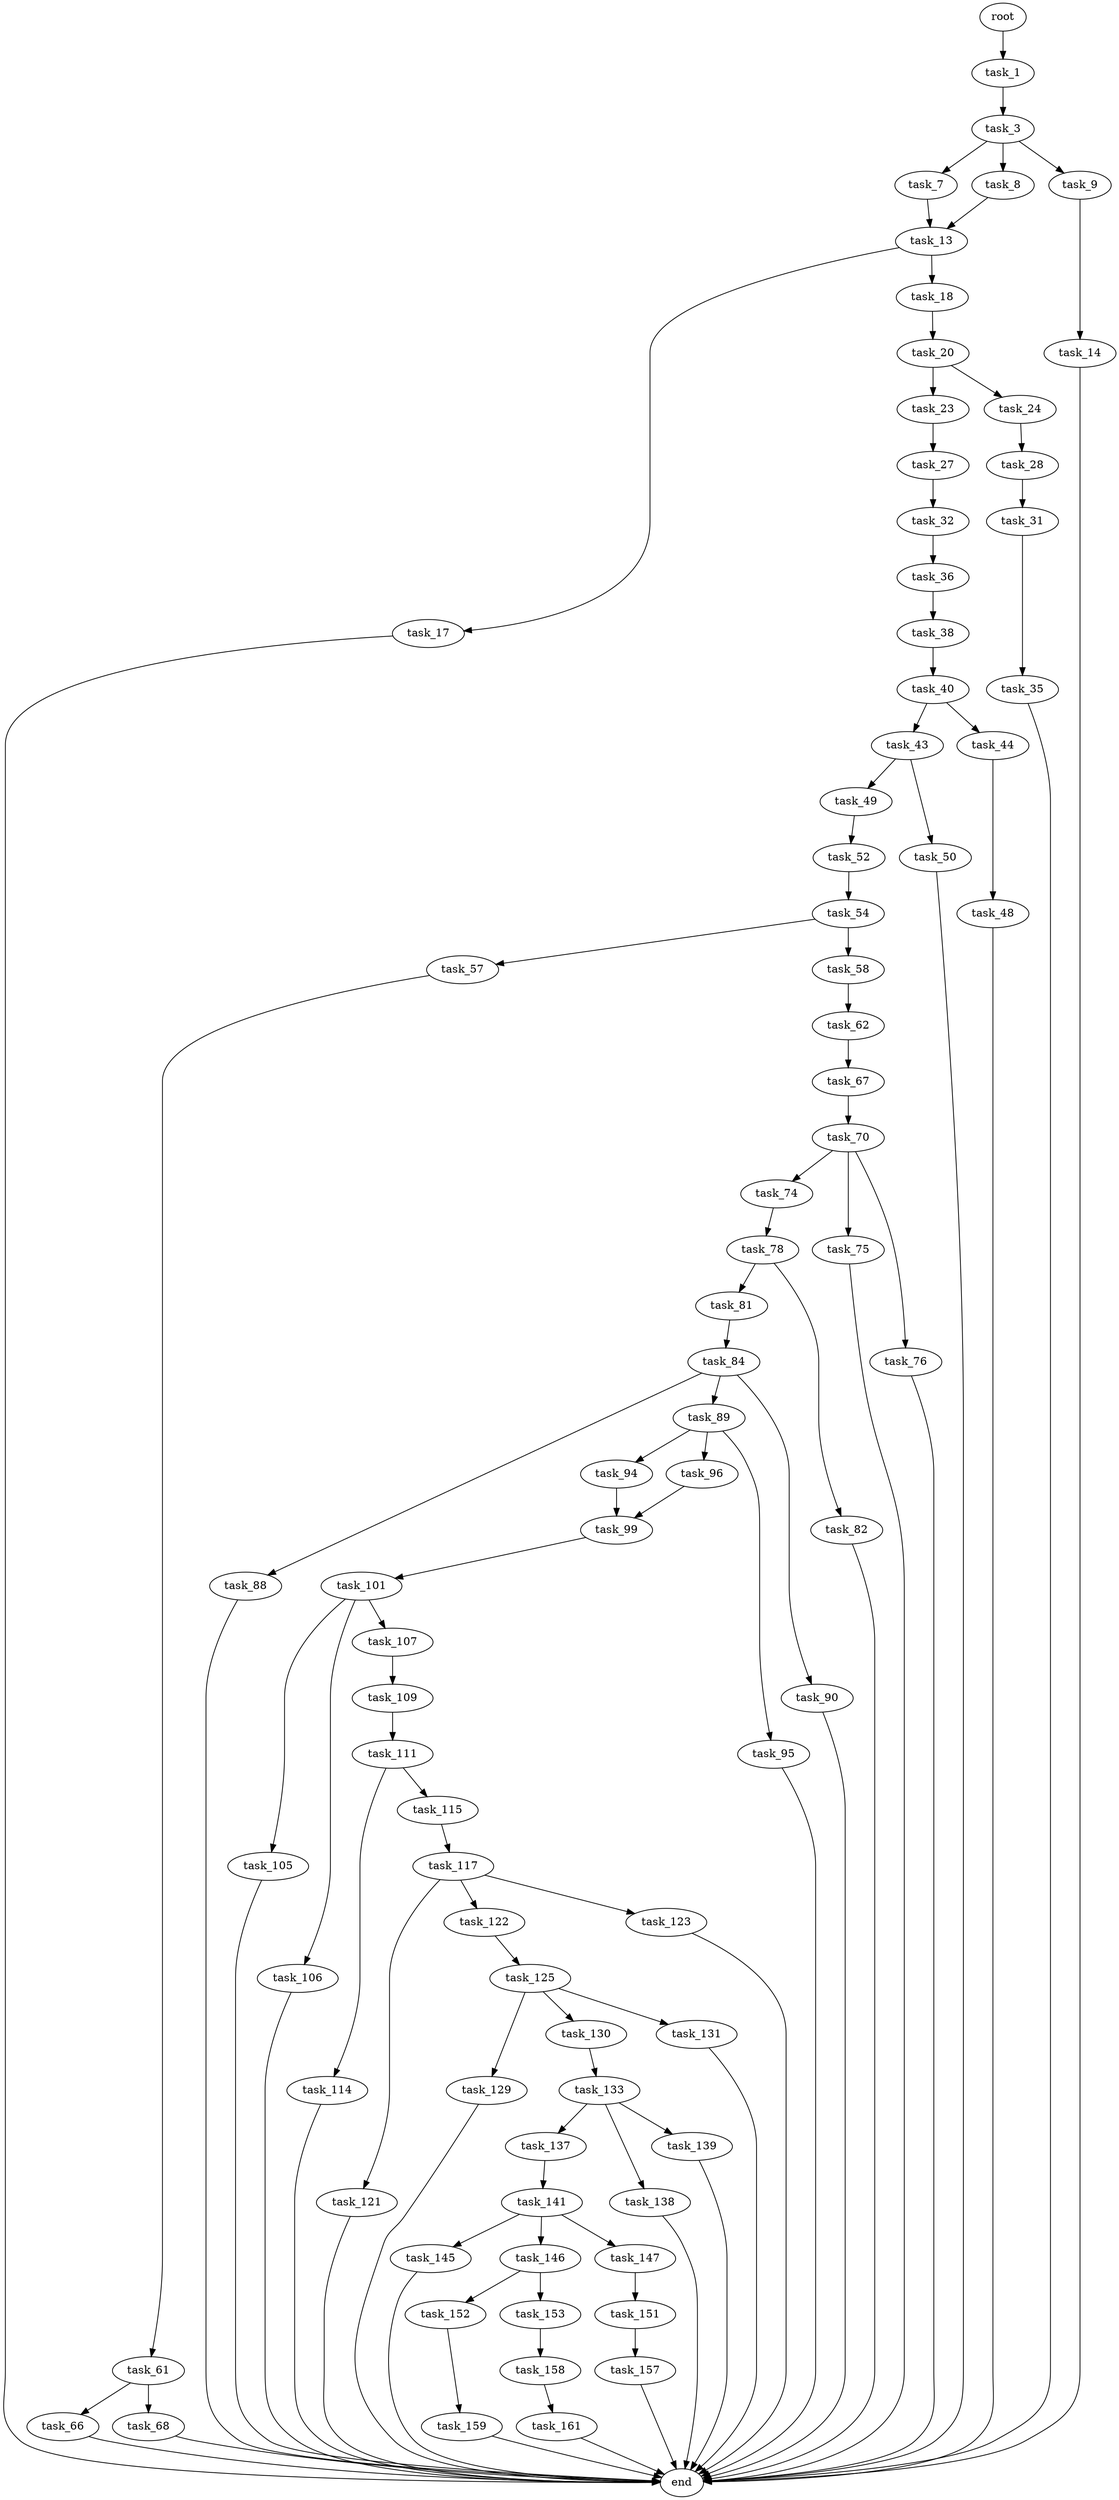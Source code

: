 digraph G {
  root [size="0.000000"];
  task_1 [size="8589934592.000000"];
  task_3 [size="782757789696.000000"];
  task_7 [size="10013935730.000000"];
  task_8 [size="7279767626.000000"];
  task_9 [size="2100098226.000000"];
  task_13 [size="35614162917.000000"];
  task_14 [size="903291334878.000000"];
  task_17 [size="31024961776.000000"];
  task_18 [size="12218067298.000000"];
  end [size="0.000000"];
  task_20 [size="1376146312.000000"];
  task_23 [size="234396431464.000000"];
  task_24 [size="13099073691.000000"];
  task_27 [size="422679577262.000000"];
  task_28 [size="8589934592.000000"];
  task_32 [size="1044699631.000000"];
  task_31 [size="330435825858.000000"];
  task_35 [size="362336354627.000000"];
  task_36 [size="771998273696.000000"];
  task_38 [size="261354596837.000000"];
  task_40 [size="782757789696.000000"];
  task_43 [size="173891913156.000000"];
  task_44 [size="26796896597.000000"];
  task_49 [size="12407792345.000000"];
  task_50 [size="223195423628.000000"];
  task_48 [size="4849006510.000000"];
  task_52 [size="549755813888.000000"];
  task_54 [size="1235212032.000000"];
  task_57 [size="19788006844.000000"];
  task_58 [size="7634193842.000000"];
  task_61 [size="8541857982.000000"];
  task_62 [size="18683786531.000000"];
  task_66 [size="19606561362.000000"];
  task_68 [size="9405694435.000000"];
  task_67 [size="120498027828.000000"];
  task_70 [size="26842818432.000000"];
  task_74 [size="68719476736.000000"];
  task_75 [size="736905490.000000"];
  task_76 [size="164676710373.000000"];
  task_78 [size="38747821098.000000"];
  task_81 [size="134217728000.000000"];
  task_82 [size="28991029248.000000"];
  task_84 [size="948091270.000000"];
  task_88 [size="549755813888.000000"];
  task_89 [size="87741521281.000000"];
  task_90 [size="373088072552.000000"];
  task_94 [size="152016709330.000000"];
  task_95 [size="32265693571.000000"];
  task_96 [size="44039273957.000000"];
  task_99 [size="8589934592.000000"];
  task_101 [size="549755813888.000000"];
  task_105 [size="149494405812.000000"];
  task_106 [size="20754592744.000000"];
  task_107 [size="9341355118.000000"];
  task_109 [size="20433516226.000000"];
  task_111 [size="1315003738.000000"];
  task_114 [size="549755813888.000000"];
  task_115 [size="1709797295.000000"];
  task_117 [size="368293445632.000000"];
  task_121 [size="17858451589.000000"];
  task_122 [size="134467253577.000000"];
  task_123 [size="68719476736.000000"];
  task_125 [size="12797695538.000000"];
  task_129 [size="8589934592.000000"];
  task_130 [size="782757789696.000000"];
  task_131 [size="549755813888.000000"];
  task_133 [size="25096926542.000000"];
  task_137 [size="38218879666.000000"];
  task_138 [size="231928233984.000000"];
  task_139 [size="782757789696.000000"];
  task_141 [size="18393528977.000000"];
  task_145 [size="31481960426.000000"];
  task_146 [size="231928233984.000000"];
  task_147 [size="465434507570.000000"];
  task_152 [size="1396250656.000000"];
  task_153 [size="1073741824000.000000"];
  task_151 [size="2095647863.000000"];
  task_157 [size="28991029248.000000"];
  task_159 [size="1053935047622.000000"];
  task_158 [size="25991929435.000000"];
  task_161 [size="2076806320.000000"];

  root -> task_1 [size="1.000000"];
  task_1 -> task_3 [size="33554432.000000"];
  task_3 -> task_7 [size="679477248.000000"];
  task_3 -> task_8 [size="679477248.000000"];
  task_3 -> task_9 [size="679477248.000000"];
  task_7 -> task_13 [size="209715200.000000"];
  task_8 -> task_13 [size="411041792.000000"];
  task_9 -> task_14 [size="75497472.000000"];
  task_13 -> task_17 [size="33554432.000000"];
  task_13 -> task_18 [size="33554432.000000"];
  task_14 -> end [size="1.000000"];
  task_17 -> end [size="1.000000"];
  task_18 -> task_20 [size="209715200.000000"];
  task_20 -> task_23 [size="75497472.000000"];
  task_20 -> task_24 [size="75497472.000000"];
  task_23 -> task_27 [size="536870912.000000"];
  task_24 -> task_28 [size="838860800.000000"];
  task_27 -> task_32 [size="301989888.000000"];
  task_28 -> task_31 [size="33554432.000000"];
  task_32 -> task_36 [size="75497472.000000"];
  task_31 -> task_35 [size="679477248.000000"];
  task_35 -> end [size="1.000000"];
  task_36 -> task_38 [size="536870912.000000"];
  task_38 -> task_40 [size="301989888.000000"];
  task_40 -> task_43 [size="679477248.000000"];
  task_40 -> task_44 [size="679477248.000000"];
  task_43 -> task_49 [size="134217728.000000"];
  task_43 -> task_50 [size="134217728.000000"];
  task_44 -> task_48 [size="838860800.000000"];
  task_49 -> task_52 [size="33554432.000000"];
  task_50 -> end [size="1.000000"];
  task_48 -> end [size="1.000000"];
  task_52 -> task_54 [size="536870912.000000"];
  task_54 -> task_57 [size="33554432.000000"];
  task_54 -> task_58 [size="33554432.000000"];
  task_57 -> task_61 [size="536870912.000000"];
  task_58 -> task_62 [size="33554432.000000"];
  task_61 -> task_66 [size="209715200.000000"];
  task_61 -> task_68 [size="209715200.000000"];
  task_62 -> task_67 [size="33554432.000000"];
  task_66 -> end [size="1.000000"];
  task_68 -> end [size="1.000000"];
  task_67 -> task_70 [size="134217728.000000"];
  task_70 -> task_74 [size="134217728.000000"];
  task_70 -> task_75 [size="134217728.000000"];
  task_70 -> task_76 [size="134217728.000000"];
  task_74 -> task_78 [size="134217728.000000"];
  task_75 -> end [size="1.000000"];
  task_76 -> end [size="1.000000"];
  task_78 -> task_81 [size="33554432.000000"];
  task_78 -> task_82 [size="33554432.000000"];
  task_81 -> task_84 [size="209715200.000000"];
  task_82 -> end [size="1.000000"];
  task_84 -> task_88 [size="33554432.000000"];
  task_84 -> task_89 [size="33554432.000000"];
  task_84 -> task_90 [size="33554432.000000"];
  task_88 -> end [size="1.000000"];
  task_89 -> task_94 [size="75497472.000000"];
  task_89 -> task_95 [size="75497472.000000"];
  task_89 -> task_96 [size="75497472.000000"];
  task_90 -> end [size="1.000000"];
  task_94 -> task_99 [size="209715200.000000"];
  task_95 -> end [size="1.000000"];
  task_96 -> task_99 [size="33554432.000000"];
  task_99 -> task_101 [size="33554432.000000"];
  task_101 -> task_105 [size="536870912.000000"];
  task_101 -> task_106 [size="536870912.000000"];
  task_101 -> task_107 [size="536870912.000000"];
  task_105 -> end [size="1.000000"];
  task_106 -> end [size="1.000000"];
  task_107 -> task_109 [size="209715200.000000"];
  task_109 -> task_111 [size="536870912.000000"];
  task_111 -> task_114 [size="33554432.000000"];
  task_111 -> task_115 [size="33554432.000000"];
  task_114 -> end [size="1.000000"];
  task_115 -> task_117 [size="75497472.000000"];
  task_117 -> task_121 [size="411041792.000000"];
  task_117 -> task_122 [size="411041792.000000"];
  task_117 -> task_123 [size="411041792.000000"];
  task_121 -> end [size="1.000000"];
  task_122 -> task_125 [size="301989888.000000"];
  task_123 -> end [size="1.000000"];
  task_125 -> task_129 [size="838860800.000000"];
  task_125 -> task_130 [size="838860800.000000"];
  task_125 -> task_131 [size="838860800.000000"];
  task_129 -> end [size="1.000000"];
  task_130 -> task_133 [size="679477248.000000"];
  task_131 -> end [size="1.000000"];
  task_133 -> task_137 [size="679477248.000000"];
  task_133 -> task_138 [size="679477248.000000"];
  task_133 -> task_139 [size="679477248.000000"];
  task_137 -> task_141 [size="33554432.000000"];
  task_138 -> end [size="1.000000"];
  task_139 -> end [size="1.000000"];
  task_141 -> task_145 [size="301989888.000000"];
  task_141 -> task_146 [size="301989888.000000"];
  task_141 -> task_147 [size="301989888.000000"];
  task_145 -> end [size="1.000000"];
  task_146 -> task_152 [size="301989888.000000"];
  task_146 -> task_153 [size="301989888.000000"];
  task_147 -> task_151 [size="301989888.000000"];
  task_152 -> task_159 [size="33554432.000000"];
  task_153 -> task_158 [size="838860800.000000"];
  task_151 -> task_157 [size="134217728.000000"];
  task_157 -> end [size="1.000000"];
  task_159 -> end [size="1.000000"];
  task_158 -> task_161 [size="75497472.000000"];
  task_161 -> end [size="1.000000"];
}
